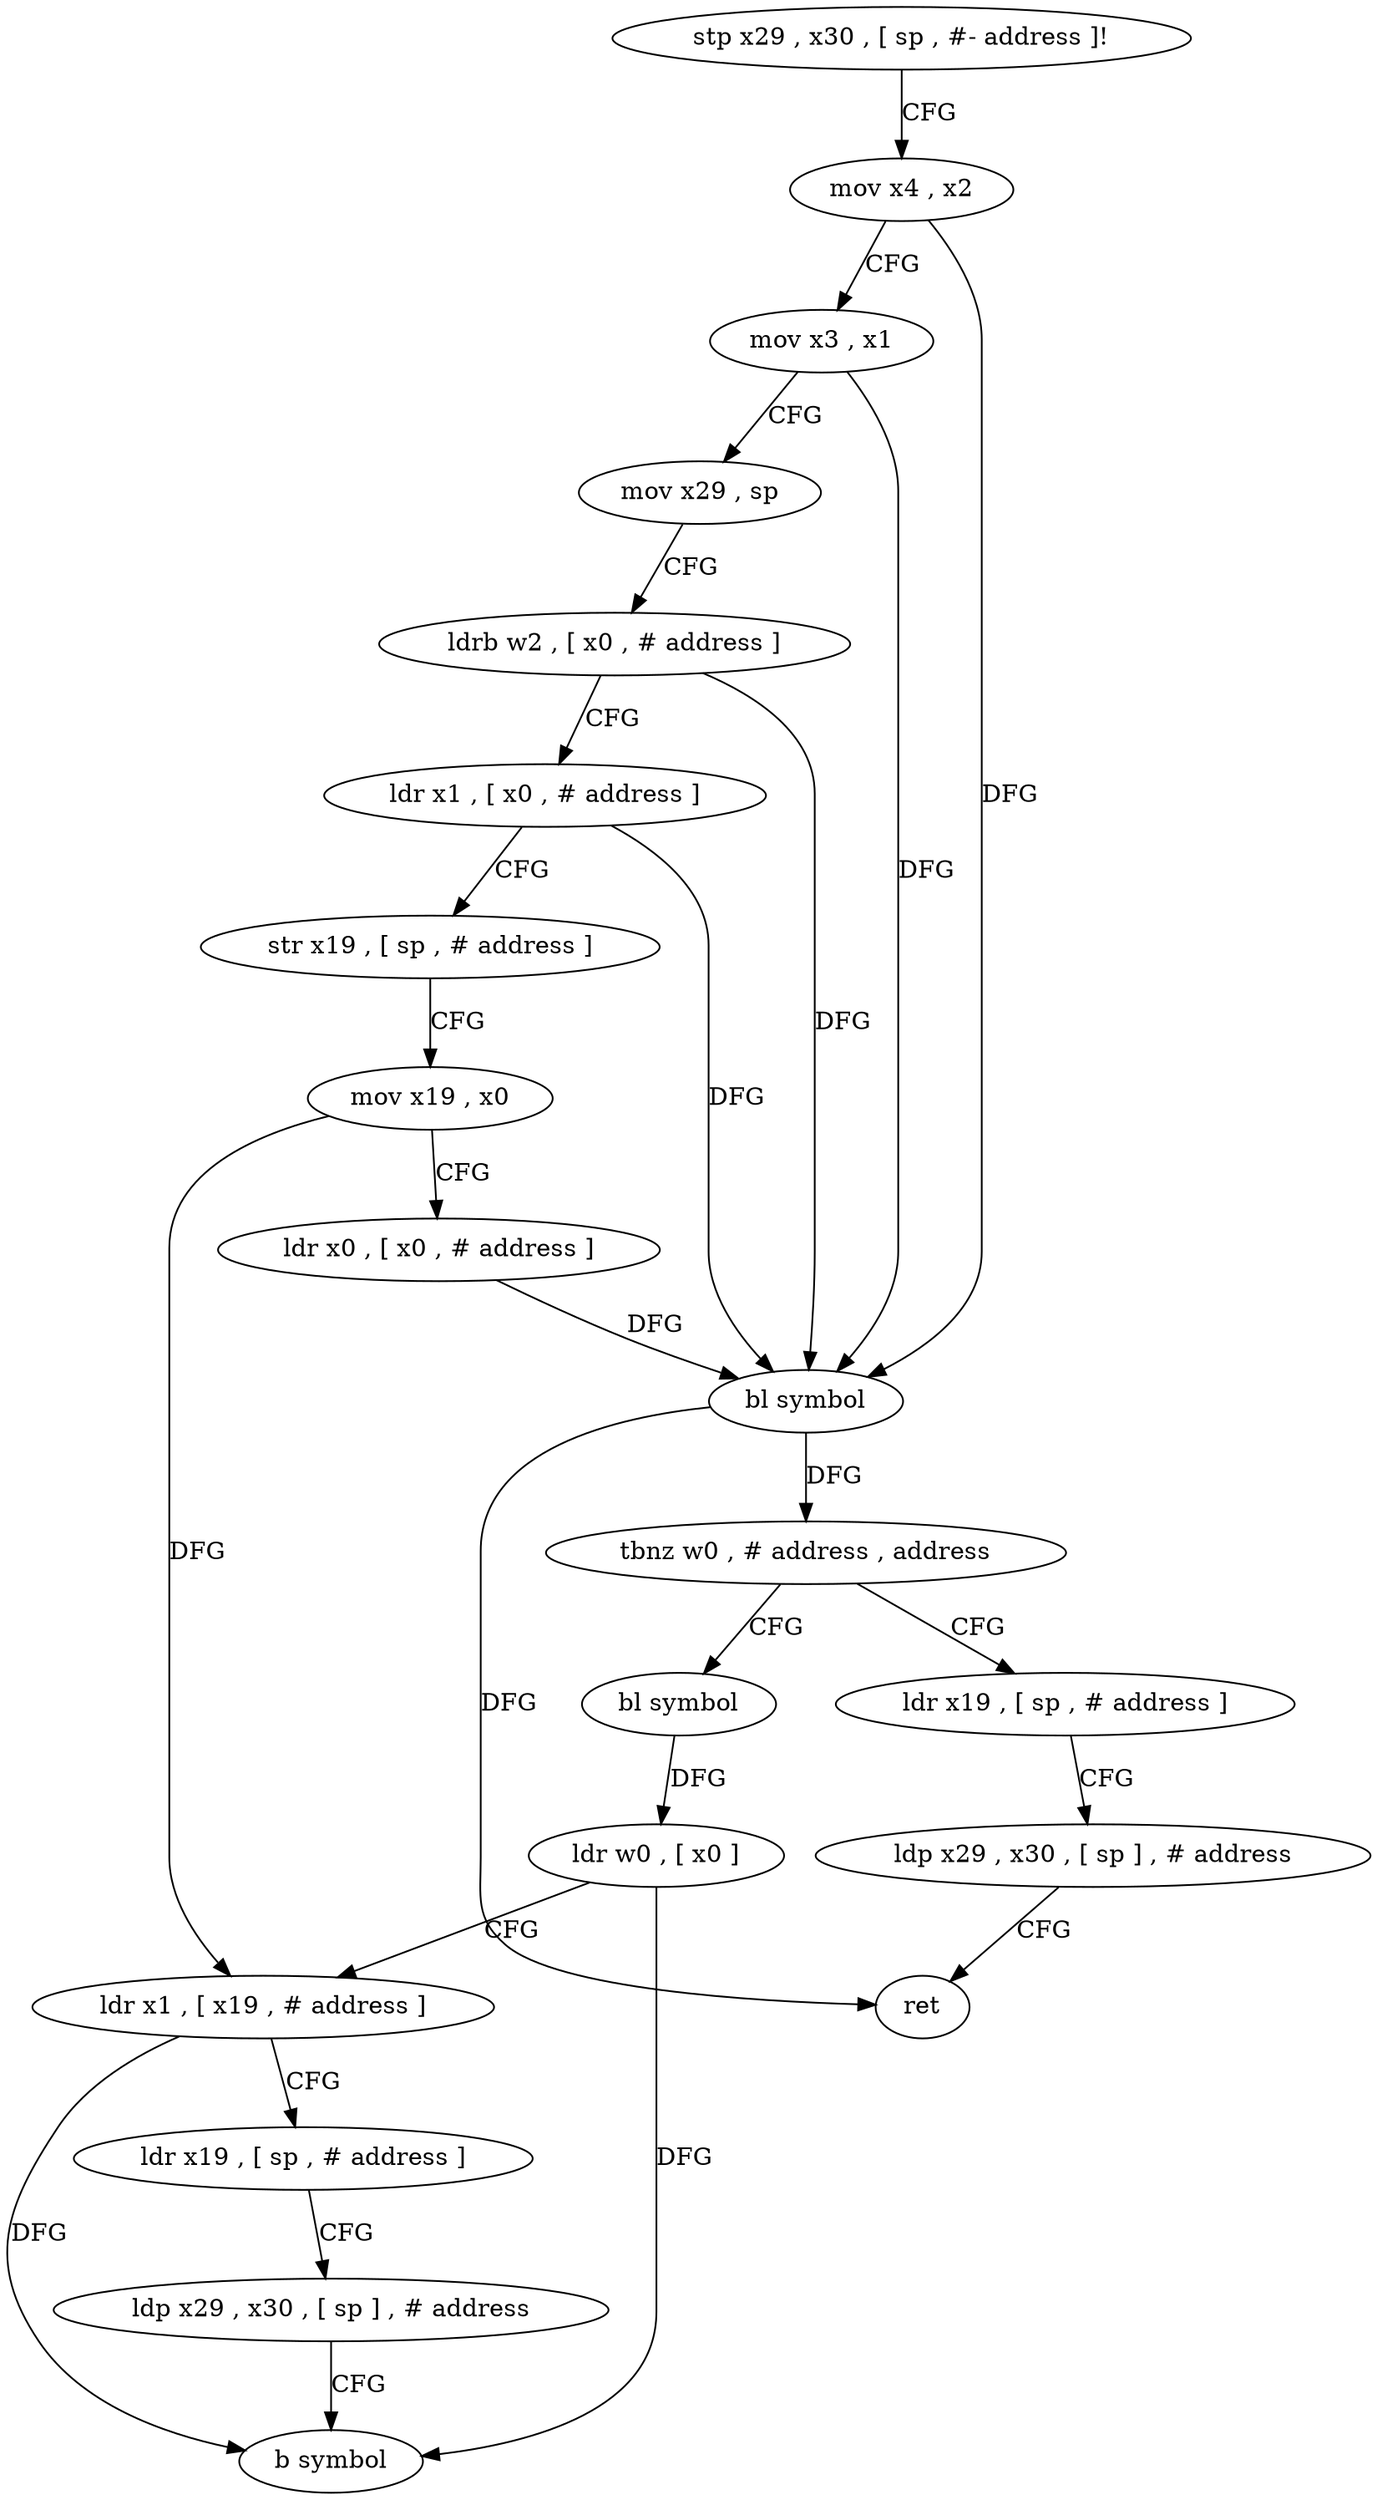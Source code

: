 digraph "func" {
"4239120" [label = "stp x29 , x30 , [ sp , #- address ]!" ]
"4239124" [label = "mov x4 , x2" ]
"4239128" [label = "mov x3 , x1" ]
"4239132" [label = "mov x29 , sp" ]
"4239136" [label = "ldrb w2 , [ x0 , # address ]" ]
"4239140" [label = "ldr x1 , [ x0 , # address ]" ]
"4239144" [label = "str x19 , [ sp , # address ]" ]
"4239148" [label = "mov x19 , x0" ]
"4239152" [label = "ldr x0 , [ x0 , # address ]" ]
"4239156" [label = "bl symbol" ]
"4239160" [label = "tbnz w0 , # address , address" ]
"4239176" [label = "bl symbol" ]
"4239164" [label = "ldr x19 , [ sp , # address ]" ]
"4239180" [label = "ldr w0 , [ x0 ]" ]
"4239184" [label = "ldr x1 , [ x19 , # address ]" ]
"4239188" [label = "ldr x19 , [ sp , # address ]" ]
"4239192" [label = "ldp x29 , x30 , [ sp ] , # address" ]
"4239196" [label = "b symbol" ]
"4239168" [label = "ldp x29 , x30 , [ sp ] , # address" ]
"4239172" [label = "ret" ]
"4239120" -> "4239124" [ label = "CFG" ]
"4239124" -> "4239128" [ label = "CFG" ]
"4239124" -> "4239156" [ label = "DFG" ]
"4239128" -> "4239132" [ label = "CFG" ]
"4239128" -> "4239156" [ label = "DFG" ]
"4239132" -> "4239136" [ label = "CFG" ]
"4239136" -> "4239140" [ label = "CFG" ]
"4239136" -> "4239156" [ label = "DFG" ]
"4239140" -> "4239144" [ label = "CFG" ]
"4239140" -> "4239156" [ label = "DFG" ]
"4239144" -> "4239148" [ label = "CFG" ]
"4239148" -> "4239152" [ label = "CFG" ]
"4239148" -> "4239184" [ label = "DFG" ]
"4239152" -> "4239156" [ label = "DFG" ]
"4239156" -> "4239160" [ label = "DFG" ]
"4239156" -> "4239172" [ label = "DFG" ]
"4239160" -> "4239176" [ label = "CFG" ]
"4239160" -> "4239164" [ label = "CFG" ]
"4239176" -> "4239180" [ label = "DFG" ]
"4239164" -> "4239168" [ label = "CFG" ]
"4239180" -> "4239184" [ label = "CFG" ]
"4239180" -> "4239196" [ label = "DFG" ]
"4239184" -> "4239188" [ label = "CFG" ]
"4239184" -> "4239196" [ label = "DFG" ]
"4239188" -> "4239192" [ label = "CFG" ]
"4239192" -> "4239196" [ label = "CFG" ]
"4239168" -> "4239172" [ label = "CFG" ]
}
